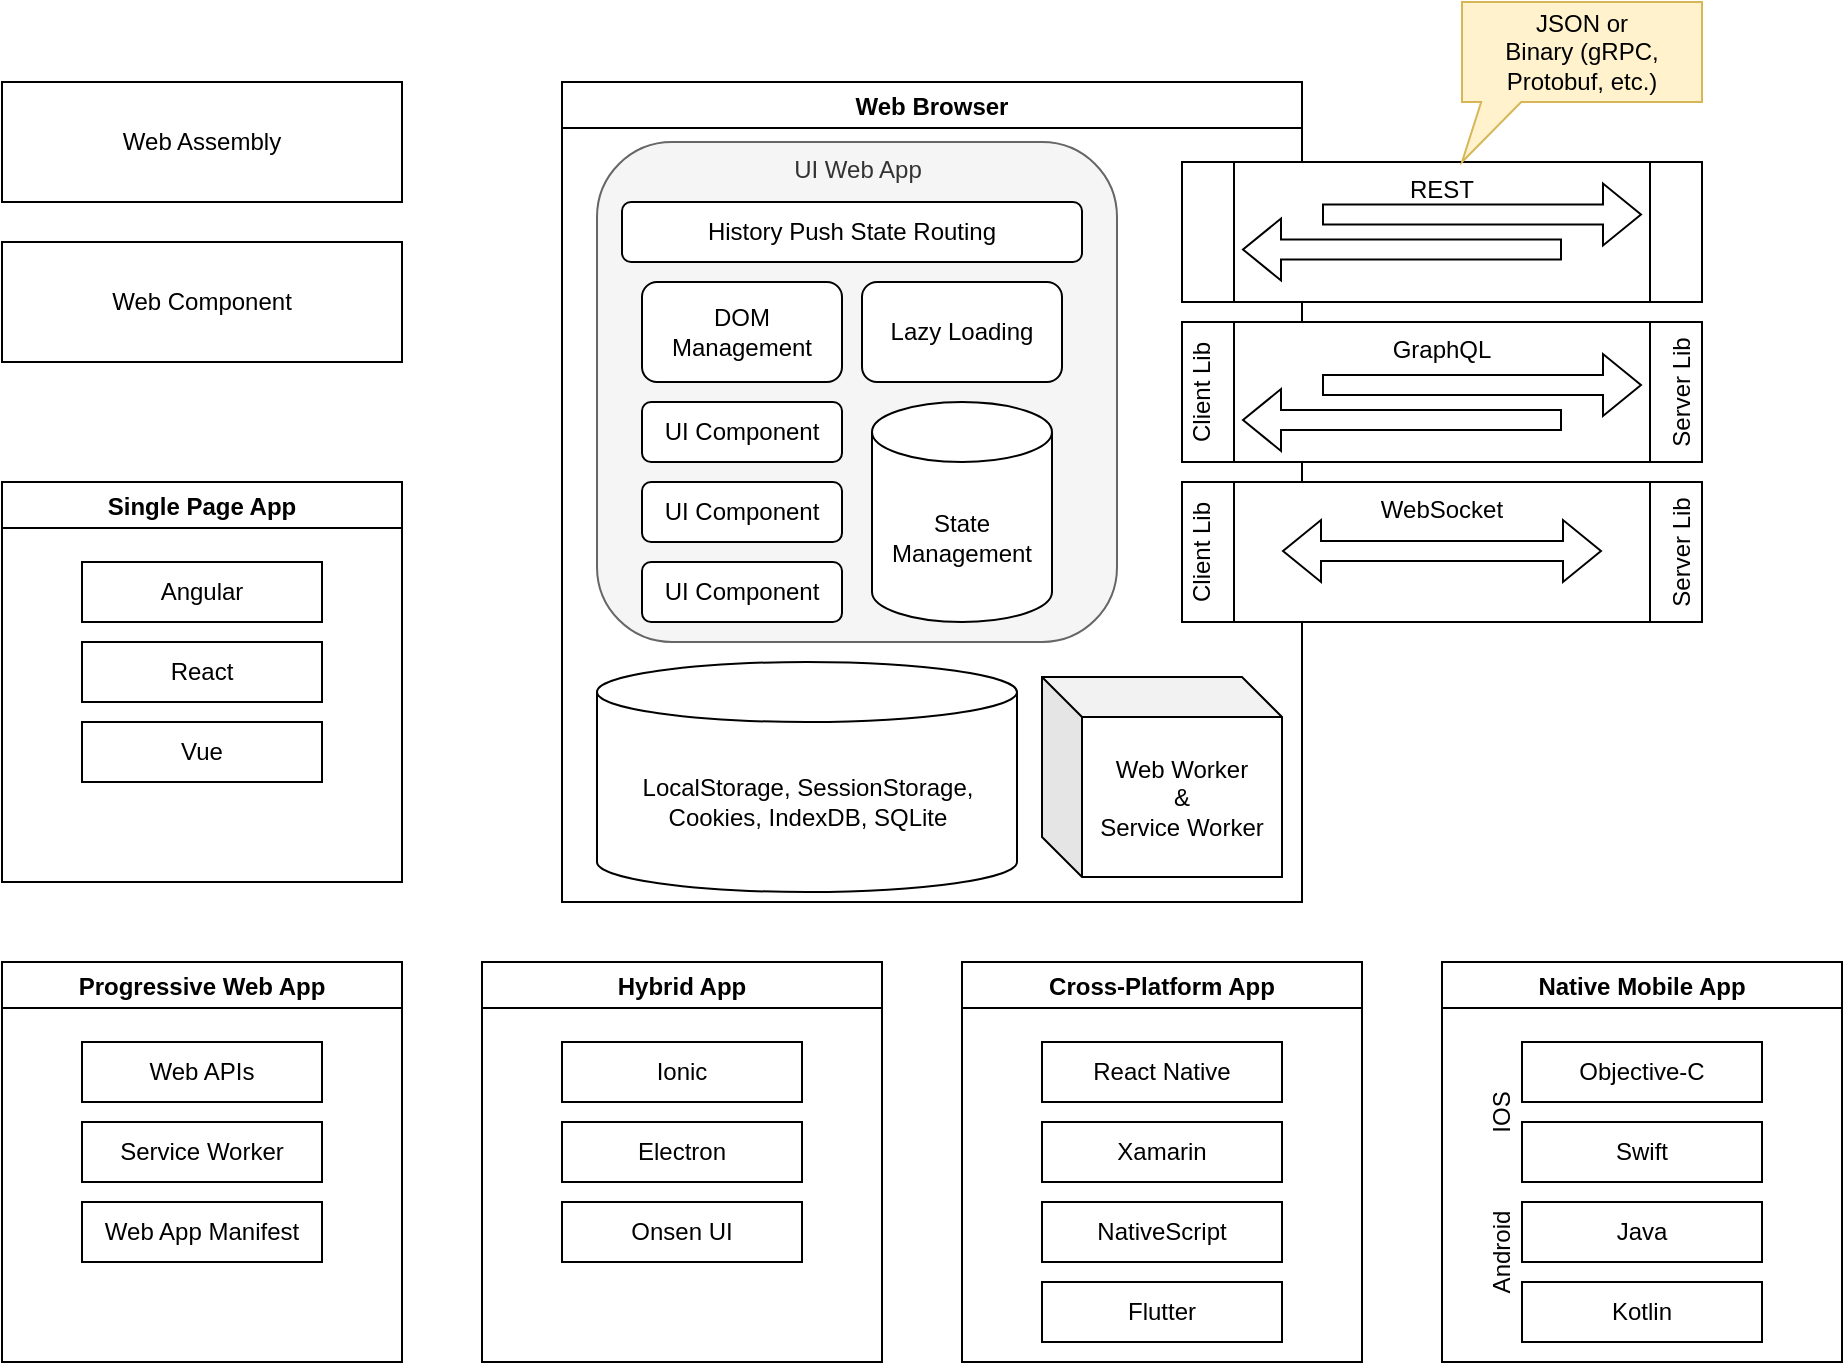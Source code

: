 <mxfile version="18.0.3" type="github">
  <diagram id="GSHjNJquIBWYedqatWQM" name="Page-1">
    <mxGraphModel dx="1512" dy="1115" grid="1" gridSize="10" guides="1" tooltips="1" connect="1" arrows="1" fold="1" page="1" pageScale="1" pageWidth="850" pageHeight="1100" math="0" shadow="0">
      <root>
        <mxCell id="0" />
        <mxCell id="1" parent="0" />
        <mxCell id="2rGWUdsjUpu9k1-Q1eZj-9" value="Native Mobile App" style="swimlane;" vertex="1" parent="1">
          <mxGeometry x="760" y="520" width="200" height="200" as="geometry" />
        </mxCell>
        <mxCell id="2rGWUdsjUpu9k1-Q1eZj-23" value="Objective-C" style="rounded=0;whiteSpace=wrap;html=1;" vertex="1" parent="2rGWUdsjUpu9k1-Q1eZj-9">
          <mxGeometry x="40" y="40" width="120" height="30" as="geometry" />
        </mxCell>
        <mxCell id="2rGWUdsjUpu9k1-Q1eZj-24" value="Swift" style="rounded=0;whiteSpace=wrap;html=1;" vertex="1" parent="2rGWUdsjUpu9k1-Q1eZj-9">
          <mxGeometry x="40" y="80" width="120" height="30" as="geometry" />
        </mxCell>
        <mxCell id="2rGWUdsjUpu9k1-Q1eZj-25" value="Java" style="rounded=0;whiteSpace=wrap;html=1;" vertex="1" parent="2rGWUdsjUpu9k1-Q1eZj-9">
          <mxGeometry x="40" y="120" width="120" height="30" as="geometry" />
        </mxCell>
        <mxCell id="2rGWUdsjUpu9k1-Q1eZj-26" value="Kotlin" style="rounded=0;whiteSpace=wrap;html=1;" vertex="1" parent="2rGWUdsjUpu9k1-Q1eZj-9">
          <mxGeometry x="40" y="160" width="120" height="30" as="geometry" />
        </mxCell>
        <mxCell id="qQKpdPSw3FHPLv_IKiC2-2" value="IOS" style="text;html=1;strokeColor=none;fillColor=none;align=center;verticalAlign=middle;whiteSpace=wrap;rounded=0;rotation=-90;" vertex="1" parent="2rGWUdsjUpu9k1-Q1eZj-9">
          <mxGeometry y="60" width="60" height="30" as="geometry" />
        </mxCell>
        <mxCell id="qQKpdPSw3FHPLv_IKiC2-3" value="Android" style="text;html=1;strokeColor=none;fillColor=none;align=center;verticalAlign=middle;whiteSpace=wrap;rounded=0;rotation=-90;" vertex="1" parent="2rGWUdsjUpu9k1-Q1eZj-9">
          <mxGeometry y="130" width="60" height="30" as="geometry" />
        </mxCell>
        <mxCell id="2rGWUdsjUpu9k1-Q1eZj-10" value="Single Page App" style="swimlane;" vertex="1" parent="1">
          <mxGeometry x="40" y="280" width="200" height="200" as="geometry" />
        </mxCell>
        <mxCell id="2rGWUdsjUpu9k1-Q1eZj-15" value="Angular" style="rounded=0;whiteSpace=wrap;html=1;" vertex="1" parent="2rGWUdsjUpu9k1-Q1eZj-10">
          <mxGeometry x="40" y="40" width="120" height="30" as="geometry" />
        </mxCell>
        <mxCell id="2rGWUdsjUpu9k1-Q1eZj-16" value="React" style="rounded=0;whiteSpace=wrap;html=1;" vertex="1" parent="2rGWUdsjUpu9k1-Q1eZj-10">
          <mxGeometry x="40" y="80" width="120" height="30" as="geometry" />
        </mxCell>
        <mxCell id="2rGWUdsjUpu9k1-Q1eZj-17" value="Vue" style="rounded=0;whiteSpace=wrap;html=1;" vertex="1" parent="2rGWUdsjUpu9k1-Q1eZj-10">
          <mxGeometry x="40" y="120" width="120" height="30" as="geometry" />
        </mxCell>
        <mxCell id="2rGWUdsjUpu9k1-Q1eZj-11" value="Hybrid App" style="swimlane;" vertex="1" parent="1">
          <mxGeometry x="280" y="520" width="200" height="200" as="geometry" />
        </mxCell>
        <mxCell id="2rGWUdsjUpu9k1-Q1eZj-18" value="Ionic" style="rounded=0;whiteSpace=wrap;html=1;" vertex="1" parent="2rGWUdsjUpu9k1-Q1eZj-11">
          <mxGeometry x="40" y="40" width="120" height="30" as="geometry" />
        </mxCell>
        <mxCell id="2rGWUdsjUpu9k1-Q1eZj-27" value="Electron" style="rounded=0;whiteSpace=wrap;html=1;" vertex="1" parent="2rGWUdsjUpu9k1-Q1eZj-11">
          <mxGeometry x="40" y="80" width="120" height="30" as="geometry" />
        </mxCell>
        <mxCell id="2rGWUdsjUpu9k1-Q1eZj-28" value="Onsen UI" style="rounded=0;whiteSpace=wrap;html=1;" vertex="1" parent="2rGWUdsjUpu9k1-Q1eZj-11">
          <mxGeometry x="40" y="120" width="120" height="30" as="geometry" />
        </mxCell>
        <mxCell id="2rGWUdsjUpu9k1-Q1eZj-12" value="Cross-Platform App" style="swimlane;" vertex="1" parent="1">
          <mxGeometry x="520" y="520" width="200" height="200" as="geometry" />
        </mxCell>
        <mxCell id="2rGWUdsjUpu9k1-Q1eZj-19" value="React Native" style="rounded=0;whiteSpace=wrap;html=1;" vertex="1" parent="2rGWUdsjUpu9k1-Q1eZj-12">
          <mxGeometry x="40" y="40" width="120" height="30" as="geometry" />
        </mxCell>
        <mxCell id="2rGWUdsjUpu9k1-Q1eZj-20" value="Xamarin" style="rounded=0;whiteSpace=wrap;html=1;" vertex="1" parent="2rGWUdsjUpu9k1-Q1eZj-12">
          <mxGeometry x="40" y="80" width="120" height="30" as="geometry" />
        </mxCell>
        <mxCell id="2rGWUdsjUpu9k1-Q1eZj-21" value="NativeScript" style="rounded=0;whiteSpace=wrap;html=1;" vertex="1" parent="2rGWUdsjUpu9k1-Q1eZj-12">
          <mxGeometry x="40" y="120" width="120" height="30" as="geometry" />
        </mxCell>
        <mxCell id="2rGWUdsjUpu9k1-Q1eZj-22" value="Flutter" style="rounded=0;whiteSpace=wrap;html=1;" vertex="1" parent="2rGWUdsjUpu9k1-Q1eZj-12">
          <mxGeometry x="40" y="160" width="120" height="30" as="geometry" />
        </mxCell>
        <mxCell id="2rGWUdsjUpu9k1-Q1eZj-13" value="Progressive Web App" style="swimlane;" vertex="1" parent="1">
          <mxGeometry x="40" y="520" width="200" height="200" as="geometry" />
        </mxCell>
        <mxCell id="2rGWUdsjUpu9k1-Q1eZj-40" value="Web APIs" style="rounded=0;whiteSpace=wrap;html=1;" vertex="1" parent="2rGWUdsjUpu9k1-Q1eZj-13">
          <mxGeometry x="40" y="40" width="120" height="30" as="geometry" />
        </mxCell>
        <mxCell id="2rGWUdsjUpu9k1-Q1eZj-41" value="Service Worker" style="rounded=0;whiteSpace=wrap;html=1;" vertex="1" parent="2rGWUdsjUpu9k1-Q1eZj-13">
          <mxGeometry x="40" y="80" width="120" height="30" as="geometry" />
        </mxCell>
        <mxCell id="2rGWUdsjUpu9k1-Q1eZj-42" value="Web App Manifest" style="rounded=0;whiteSpace=wrap;html=1;" vertex="1" parent="2rGWUdsjUpu9k1-Q1eZj-13">
          <mxGeometry x="40" y="120" width="120" height="30" as="geometry" />
        </mxCell>
        <mxCell id="2rGWUdsjUpu9k1-Q1eZj-14" value="Web Component" style="rounded=0;whiteSpace=wrap;html=1;" vertex="1" parent="1">
          <mxGeometry x="40" y="160" width="200" height="60" as="geometry" />
        </mxCell>
        <mxCell id="2rGWUdsjUpu9k1-Q1eZj-43" value="Web Browser" style="swimlane;" vertex="1" parent="1">
          <mxGeometry x="320" y="80" width="370" height="410" as="geometry" />
        </mxCell>
        <mxCell id="2rGWUdsjUpu9k1-Q1eZj-29" value="UI Web App" style="rounded=1;whiteSpace=wrap;html=1;verticalAlign=top;fillColor=#f5f5f5;fontColor=#333333;strokeColor=#666666;" vertex="1" parent="2rGWUdsjUpu9k1-Q1eZj-43">
          <mxGeometry x="17.5" y="30" width="260" height="250" as="geometry" />
        </mxCell>
        <mxCell id="2rGWUdsjUpu9k1-Q1eZj-31" value="UI Component" style="rounded=1;whiteSpace=wrap;html=1;" vertex="1" parent="2rGWUdsjUpu9k1-Q1eZj-43">
          <mxGeometry x="40" y="160" width="100" height="30" as="geometry" />
        </mxCell>
        <mxCell id="2rGWUdsjUpu9k1-Q1eZj-32" value="UI Component" style="rounded=1;whiteSpace=wrap;html=1;" vertex="1" parent="2rGWUdsjUpu9k1-Q1eZj-43">
          <mxGeometry x="40" y="200" width="100" height="30" as="geometry" />
        </mxCell>
        <mxCell id="2rGWUdsjUpu9k1-Q1eZj-33" value="UI Component" style="rounded=1;whiteSpace=wrap;html=1;" vertex="1" parent="2rGWUdsjUpu9k1-Q1eZj-43">
          <mxGeometry x="40" y="240" width="100" height="30" as="geometry" />
        </mxCell>
        <mxCell id="2rGWUdsjUpu9k1-Q1eZj-34" value="History Push State Routing" style="rounded=1;whiteSpace=wrap;html=1;" vertex="1" parent="2rGWUdsjUpu9k1-Q1eZj-43">
          <mxGeometry x="30" y="60" width="230" height="30" as="geometry" />
        </mxCell>
        <mxCell id="2rGWUdsjUpu9k1-Q1eZj-30" value="State Management" style="shape=cylinder3;whiteSpace=wrap;html=1;boundedLbl=1;backgroundOutline=1;size=15;" vertex="1" parent="2rGWUdsjUpu9k1-Q1eZj-43">
          <mxGeometry x="155" y="160" width="90" height="110" as="geometry" />
        </mxCell>
        <mxCell id="2rGWUdsjUpu9k1-Q1eZj-44" value="LocalStorage, SessionStorage, &lt;br&gt;Cookies, IndexDB, SQLite" style="shape=cylinder3;whiteSpace=wrap;html=1;boundedLbl=1;backgroundOutline=1;size=15;" vertex="1" parent="2rGWUdsjUpu9k1-Q1eZj-43">
          <mxGeometry x="17.5" y="290" width="210" height="115" as="geometry" />
        </mxCell>
        <mxCell id="2rGWUdsjUpu9k1-Q1eZj-76" value="DOM Management" style="rounded=1;whiteSpace=wrap;html=1;" vertex="1" parent="2rGWUdsjUpu9k1-Q1eZj-43">
          <mxGeometry x="40" y="100" width="100" height="50" as="geometry" />
        </mxCell>
        <mxCell id="2rGWUdsjUpu9k1-Q1eZj-78" value="Lazy Loading" style="rounded=1;whiteSpace=wrap;html=1;" vertex="1" parent="2rGWUdsjUpu9k1-Q1eZj-43">
          <mxGeometry x="150" y="100" width="100" height="50" as="geometry" />
        </mxCell>
        <mxCell id="2rGWUdsjUpu9k1-Q1eZj-81" value="Web Worker&lt;br&gt;&amp;amp;&lt;br&gt;Service Worker" style="shape=cube;whiteSpace=wrap;html=1;boundedLbl=1;backgroundOutline=1;darkOpacity=0.05;darkOpacity2=0.1;" vertex="1" parent="2rGWUdsjUpu9k1-Q1eZj-43">
          <mxGeometry x="240" y="297.5" width="120" height="100" as="geometry" />
        </mxCell>
        <mxCell id="2rGWUdsjUpu9k1-Q1eZj-50" value="" style="group" connectable="0" vertex="1" parent="1">
          <mxGeometry x="630" y="120" width="260" height="70" as="geometry" />
        </mxCell>
        <mxCell id="2rGWUdsjUpu9k1-Q1eZj-48" value="REST" style="shape=process;whiteSpace=wrap;html=1;backgroundOutline=1;verticalAlign=top;" vertex="1" parent="2rGWUdsjUpu9k1-Q1eZj-50">
          <mxGeometry width="260" height="70" as="geometry" />
        </mxCell>
        <mxCell id="2rGWUdsjUpu9k1-Q1eZj-35" value="" style="shape=flexArrow;endArrow=classic;html=1;rounded=0;" edge="1" parent="2rGWUdsjUpu9k1-Q1eZj-50">
          <mxGeometry width="50" height="50" relative="1" as="geometry">
            <mxPoint x="70" y="26.25" as="sourcePoint" />
            <mxPoint x="230" y="26.25" as="targetPoint" />
          </mxGeometry>
        </mxCell>
        <mxCell id="2rGWUdsjUpu9k1-Q1eZj-38" value="" style="shape=flexArrow;endArrow=classic;html=1;rounded=0;" edge="1" parent="2rGWUdsjUpu9k1-Q1eZj-50">
          <mxGeometry width="50" height="50" relative="1" as="geometry">
            <mxPoint x="190" y="43.75" as="sourcePoint" />
            <mxPoint x="30" y="43.75" as="targetPoint" />
          </mxGeometry>
        </mxCell>
        <mxCell id="2rGWUdsjUpu9k1-Q1eZj-56" value="" style="group" connectable="0" vertex="1" parent="1">
          <mxGeometry x="630" y="280" width="280" height="70" as="geometry" />
        </mxCell>
        <mxCell id="2rGWUdsjUpu9k1-Q1eZj-60" value="" style="group" connectable="0" vertex="1" parent="2rGWUdsjUpu9k1-Q1eZj-56">
          <mxGeometry x="-5.0" width="285" height="70" as="geometry" />
        </mxCell>
        <mxCell id="2rGWUdsjUpu9k1-Q1eZj-62" value="" style="group" connectable="0" vertex="1" parent="2rGWUdsjUpu9k1-Q1eZj-60">
          <mxGeometry width="270" height="70" as="geometry" />
        </mxCell>
        <mxCell id="2rGWUdsjUpu9k1-Q1eZj-53" value="WebSocket" style="shape=process;whiteSpace=wrap;html=1;backgroundOutline=1;verticalAlign=top;" vertex="1" parent="2rGWUdsjUpu9k1-Q1eZj-62">
          <mxGeometry x="5.0" width="260" height="70" as="geometry" />
        </mxCell>
        <mxCell id="2rGWUdsjUpu9k1-Q1eZj-39" value="" style="shape=flexArrow;endArrow=classic;startArrow=classic;html=1;rounded=0;" edge="1" parent="2rGWUdsjUpu9k1-Q1eZj-62">
          <mxGeometry width="100" height="100" relative="1" as="geometry">
            <mxPoint x="55.0" y="34.5" as="sourcePoint" />
            <mxPoint x="215" y="34.5" as="targetPoint" />
          </mxGeometry>
        </mxCell>
        <mxCell id="2rGWUdsjUpu9k1-Q1eZj-59" value="Client Lib" style="text;html=1;strokeColor=none;fillColor=none;align=center;verticalAlign=middle;whiteSpace=wrap;rounded=0;rotation=270;" vertex="1" parent="2rGWUdsjUpu9k1-Q1eZj-62">
          <mxGeometry x="-15.0" y="20" width="60" height="30" as="geometry" />
        </mxCell>
        <mxCell id="2rGWUdsjUpu9k1-Q1eZj-61" value="Server Lib" style="text;html=1;strokeColor=none;fillColor=none;align=center;verticalAlign=middle;whiteSpace=wrap;rounded=0;rotation=270;" vertex="1" parent="2rGWUdsjUpu9k1-Q1eZj-62">
          <mxGeometry x="225" y="20" width="60" height="30" as="geometry" />
        </mxCell>
        <mxCell id="2rGWUdsjUpu9k1-Q1eZj-67" value="" style="group" connectable="0" vertex="1" parent="1">
          <mxGeometry x="630" y="200" width="280" height="70" as="geometry" />
        </mxCell>
        <mxCell id="2rGWUdsjUpu9k1-Q1eZj-68" value="" style="group" connectable="0" vertex="1" parent="2rGWUdsjUpu9k1-Q1eZj-67">
          <mxGeometry x="-5.0" width="285" height="70" as="geometry" />
        </mxCell>
        <mxCell id="2rGWUdsjUpu9k1-Q1eZj-69" value="" style="group" connectable="0" vertex="1" parent="2rGWUdsjUpu9k1-Q1eZj-68">
          <mxGeometry width="270" height="70" as="geometry" />
        </mxCell>
        <mxCell id="2rGWUdsjUpu9k1-Q1eZj-70" value="GraphQL" style="shape=process;whiteSpace=wrap;html=1;backgroundOutline=1;verticalAlign=top;" vertex="1" parent="2rGWUdsjUpu9k1-Q1eZj-69">
          <mxGeometry x="5.0" width="260" height="70" as="geometry" />
        </mxCell>
        <mxCell id="2rGWUdsjUpu9k1-Q1eZj-72" value="Client Lib" style="text;html=1;strokeColor=none;fillColor=none;align=center;verticalAlign=middle;whiteSpace=wrap;rounded=0;rotation=270;" vertex="1" parent="2rGWUdsjUpu9k1-Q1eZj-69">
          <mxGeometry x="-15.0" y="20" width="60" height="30" as="geometry" />
        </mxCell>
        <mxCell id="2rGWUdsjUpu9k1-Q1eZj-73" value="Server Lib" style="text;html=1;strokeColor=none;fillColor=none;align=center;verticalAlign=middle;whiteSpace=wrap;rounded=0;rotation=270;" vertex="1" parent="2rGWUdsjUpu9k1-Q1eZj-69">
          <mxGeometry x="225" y="20" width="60" height="30" as="geometry" />
        </mxCell>
        <mxCell id="2rGWUdsjUpu9k1-Q1eZj-74" value="" style="shape=flexArrow;endArrow=classic;html=1;rounded=0;" edge="1" parent="2rGWUdsjUpu9k1-Q1eZj-69">
          <mxGeometry width="50" height="50" relative="1" as="geometry">
            <mxPoint x="75" y="31.5" as="sourcePoint" />
            <mxPoint x="235" y="31.5" as="targetPoint" />
          </mxGeometry>
        </mxCell>
        <mxCell id="2rGWUdsjUpu9k1-Q1eZj-75" value="" style="shape=flexArrow;endArrow=classic;html=1;rounded=0;" edge="1" parent="2rGWUdsjUpu9k1-Q1eZj-69">
          <mxGeometry width="50" height="50" relative="1" as="geometry">
            <mxPoint x="195" y="49" as="sourcePoint" />
            <mxPoint x="35" y="49" as="targetPoint" />
          </mxGeometry>
        </mxCell>
        <mxCell id="2rGWUdsjUpu9k1-Q1eZj-82" value="Web Assembly" style="rounded=0;whiteSpace=wrap;html=1;" vertex="1" parent="1">
          <mxGeometry x="40" y="80" width="200" height="60" as="geometry" />
        </mxCell>
        <mxCell id="qQKpdPSw3FHPLv_IKiC2-1" value="JSON or&lt;br&gt;Binary (gRPC, Protobuf, etc.)" style="shape=callout;whiteSpace=wrap;html=1;perimeter=calloutPerimeter;fillColor=#fff2cc;strokeColor=#d6b656;position2=0;size=30;position=0.08;" vertex="1" parent="1">
          <mxGeometry x="770" y="40" width="120" height="80" as="geometry" />
        </mxCell>
      </root>
    </mxGraphModel>
  </diagram>
</mxfile>
